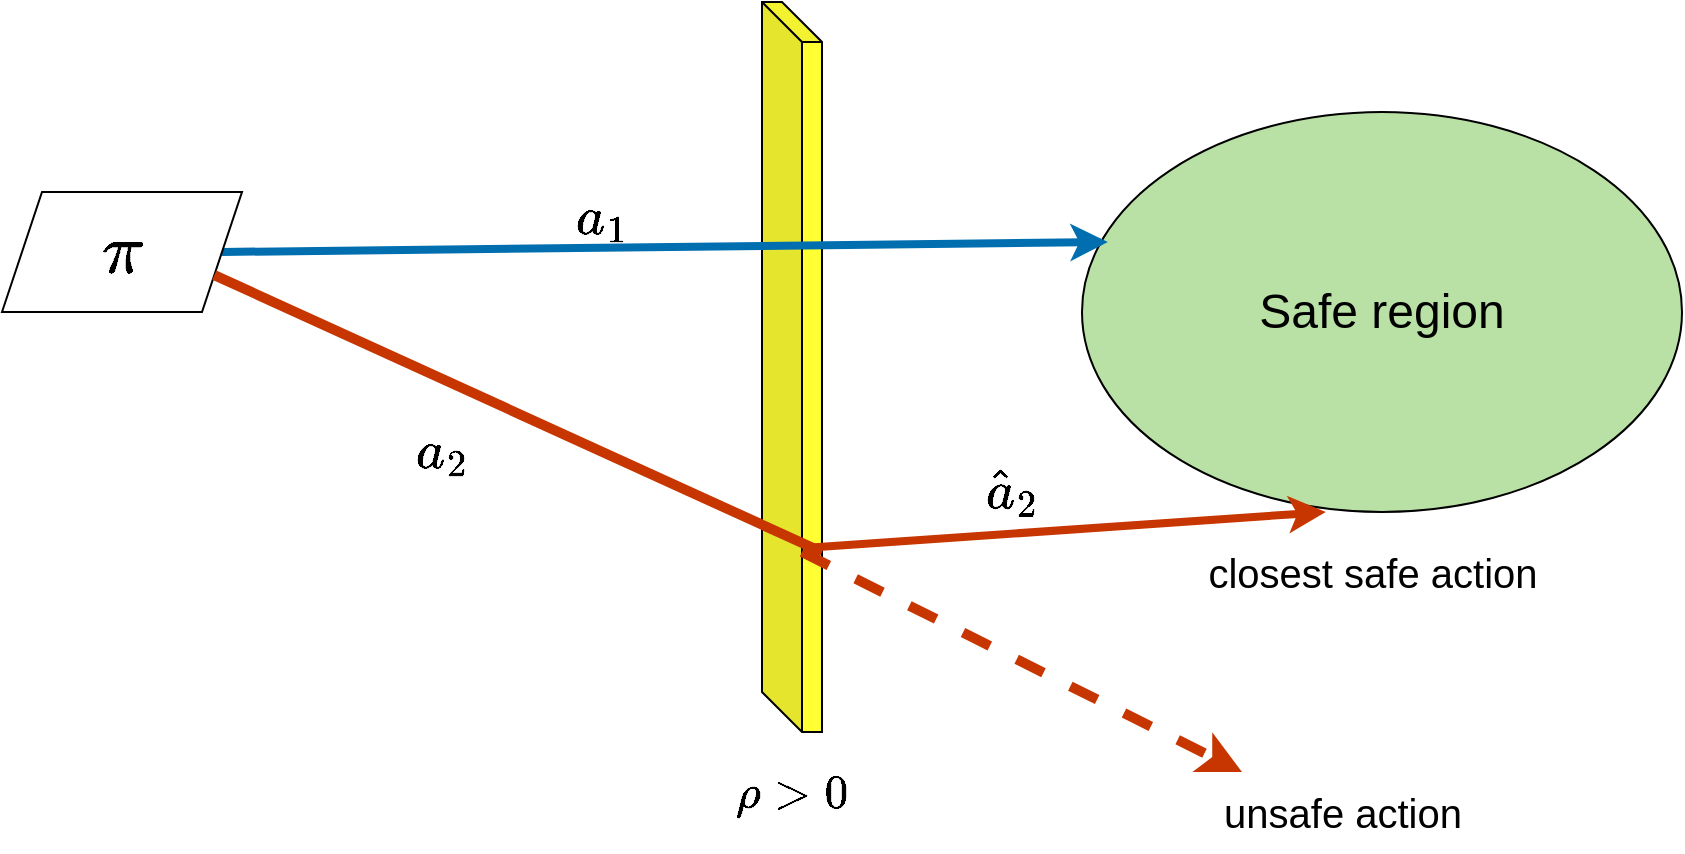 <mxfile version="24.7.4">
  <diagram name="Page-1" id="52iaRe6955q-y5ZXtpo0">
    <mxGraphModel dx="1362" dy="795" grid="1" gridSize="10" guides="1" tooltips="1" connect="1" arrows="1" fold="1" page="1" pageScale="1" pageWidth="850" pageHeight="1100" math="1" shadow="0">
      <root>
        <mxCell id="0" />
        <mxCell id="1" parent="0" />
        <mxCell id="1pObTijFMrVAMqZZZPtP-7" value="&lt;font style=&quot;font-size: 24px;&quot;&gt;Safe region&lt;/font&gt;" style="ellipse;whiteSpace=wrap;html=1;fillColor=#B9E0A5;" parent="1" vertex="1">
          <mxGeometry x="540" y="180" width="300" height="200" as="geometry" />
        </mxCell>
        <mxCell id="1pObTijFMrVAMqZZZPtP-13" value="" style="shape=cube;whiteSpace=wrap;html=1;boundedLbl=1;backgroundOutline=1;darkOpacity=0.05;darkOpacity2=0.1;fillColor=#FFFF33;" parent="1" vertex="1">
          <mxGeometry x="380" y="125" width="30" height="365" as="geometry" />
        </mxCell>
        <mxCell id="1pObTijFMrVAMqZZZPtP-15" value="" style="endArrow=classic;html=1;rounded=0;entryX=0.043;entryY=0.325;entryDx=0;entryDy=0;entryPerimeter=0;strokeWidth=4;fillColor=#1ba1e2;strokeColor=#006EAF;" parent="1" target="1pObTijFMrVAMqZZZPtP-7" edge="1">
          <mxGeometry width="50" height="50" relative="1" as="geometry">
            <mxPoint x="110" y="250" as="sourcePoint" />
            <mxPoint x="370" y="250" as="targetPoint" />
          </mxGeometry>
        </mxCell>
        <mxCell id="1pObTijFMrVAMqZZZPtP-16" value="" style="endArrow=classic;html=1;rounded=0;dashed=1;strokeWidth=5;fillColor=#d80073;strokeColor=#C73500;" parent="1" edge="1">
          <mxGeometry width="50" height="50" relative="1" as="geometry">
            <mxPoint x="400" y="400" as="sourcePoint" />
            <mxPoint x="620" y="510" as="targetPoint" />
          </mxGeometry>
        </mxCell>
        <mxCell id="1pObTijFMrVAMqZZZPtP-18" value="" style="endArrow=classic;html=1;rounded=0;strokeWidth=4;fillColor=#fa6800;strokeColor=#C73500;entryX=0.403;entryY=1.01;entryDx=0;entryDy=0;entryPerimeter=0;" parent="1" edge="1">
          <mxGeometry width="50" height="50" relative="1" as="geometry">
            <mxPoint x="401" y="398" as="sourcePoint" />
            <mxPoint x="661.9" y="380" as="targetPoint" />
          </mxGeometry>
        </mxCell>
        <mxCell id="1pObTijFMrVAMqZZZPtP-20" value="&lt;font style=&quot;font-size: 30px;&quot;&gt;$$\pi$$&lt;/font&gt;" style="shape=parallelogram;perimeter=parallelogramPerimeter;whiteSpace=wrap;html=1;fixedSize=1;" parent="1" vertex="1">
          <mxGeometry y="220" width="120" height="60" as="geometry" />
        </mxCell>
        <mxCell id="1pObTijFMrVAMqZZZPtP-24" value="" style="endArrow=none;html=1;rounded=0;exitX=1;exitY=0.75;exitDx=0;exitDy=0;fillColor=#fa6800;strokeColor=#C73500;strokeWidth=5;endFill=0;" parent="1" source="1pObTijFMrVAMqZZZPtP-20" edge="1">
          <mxGeometry width="50" height="50" relative="1" as="geometry">
            <mxPoint x="400" y="440" as="sourcePoint" />
            <mxPoint x="410" y="400" as="targetPoint" />
          </mxGeometry>
        </mxCell>
        <mxCell id="1pObTijFMrVAMqZZZPtP-25" value="&lt;font style=&quot;font-size: 23px;&quot;&gt;$$a_1$$&lt;/font&gt;" style="text;html=1;align=center;verticalAlign=middle;resizable=0;points=[];autosize=1;strokeColor=none;fillColor=none;" parent="1" vertex="1">
          <mxGeometry x="245" y="213" width="110" height="40" as="geometry" />
        </mxCell>
        <mxCell id="1pObTijFMrVAMqZZZPtP-26" value="&lt;font style=&quot;font-size: 23px;&quot;&gt;$$a_2$$&lt;/font&gt;" style="text;html=1;align=center;verticalAlign=middle;resizable=0;points=[];autosize=1;strokeColor=none;fillColor=none;" parent="1" vertex="1">
          <mxGeometry x="165" y="330" width="110" height="40" as="geometry" />
        </mxCell>
        <mxCell id="1pObTijFMrVAMqZZZPtP-28" value="&lt;font style=&quot;font-size: 23px;&quot;&gt;$$\hat{a}_2$$&lt;/font&gt;" style="text;html=1;align=center;verticalAlign=middle;resizable=0;points=[];autosize=1;strokeColor=none;fillColor=none;" parent="1" vertex="1">
          <mxGeometry x="420" y="350" width="170" height="40" as="geometry" />
        </mxCell>
        <mxCell id="hwfw9dhmvHht3lN9UQ2p-1" value="&lt;font style=&quot;font-size: 20px;&quot;&gt;&lt;b&gt;$$\rho&amp;gt;0$$&lt;/b&gt;&lt;/font&gt;" style="text;html=1;align=center;verticalAlign=middle;resizable=0;points=[];autosize=1;strokeColor=none;fillColor=none;" vertex="1" parent="1">
          <mxGeometry x="330" y="500" width="130" height="40" as="geometry" />
        </mxCell>
        <mxCell id="hwfw9dhmvHht3lN9UQ2p-2" value="&lt;font style=&quot;font-size: 20px;&quot;&gt;unsafe action&lt;br&gt;&lt;/font&gt;" style="text;html=1;align=center;verticalAlign=middle;resizable=0;points=[];autosize=1;strokeColor=none;fillColor=none;" vertex="1" parent="1">
          <mxGeometry x="600" y="510" width="140" height="40" as="geometry" />
        </mxCell>
        <mxCell id="hwfw9dhmvHht3lN9UQ2p-3" value="&lt;font style=&quot;font-size: 20px;&quot;&gt;closest safe action&lt;br&gt;&lt;/font&gt;" style="text;html=1;align=center;verticalAlign=middle;resizable=0;points=[];autosize=1;strokeColor=none;fillColor=none;" vertex="1" parent="1">
          <mxGeometry x="590" y="390" width="190" height="40" as="geometry" />
        </mxCell>
      </root>
    </mxGraphModel>
  </diagram>
</mxfile>
